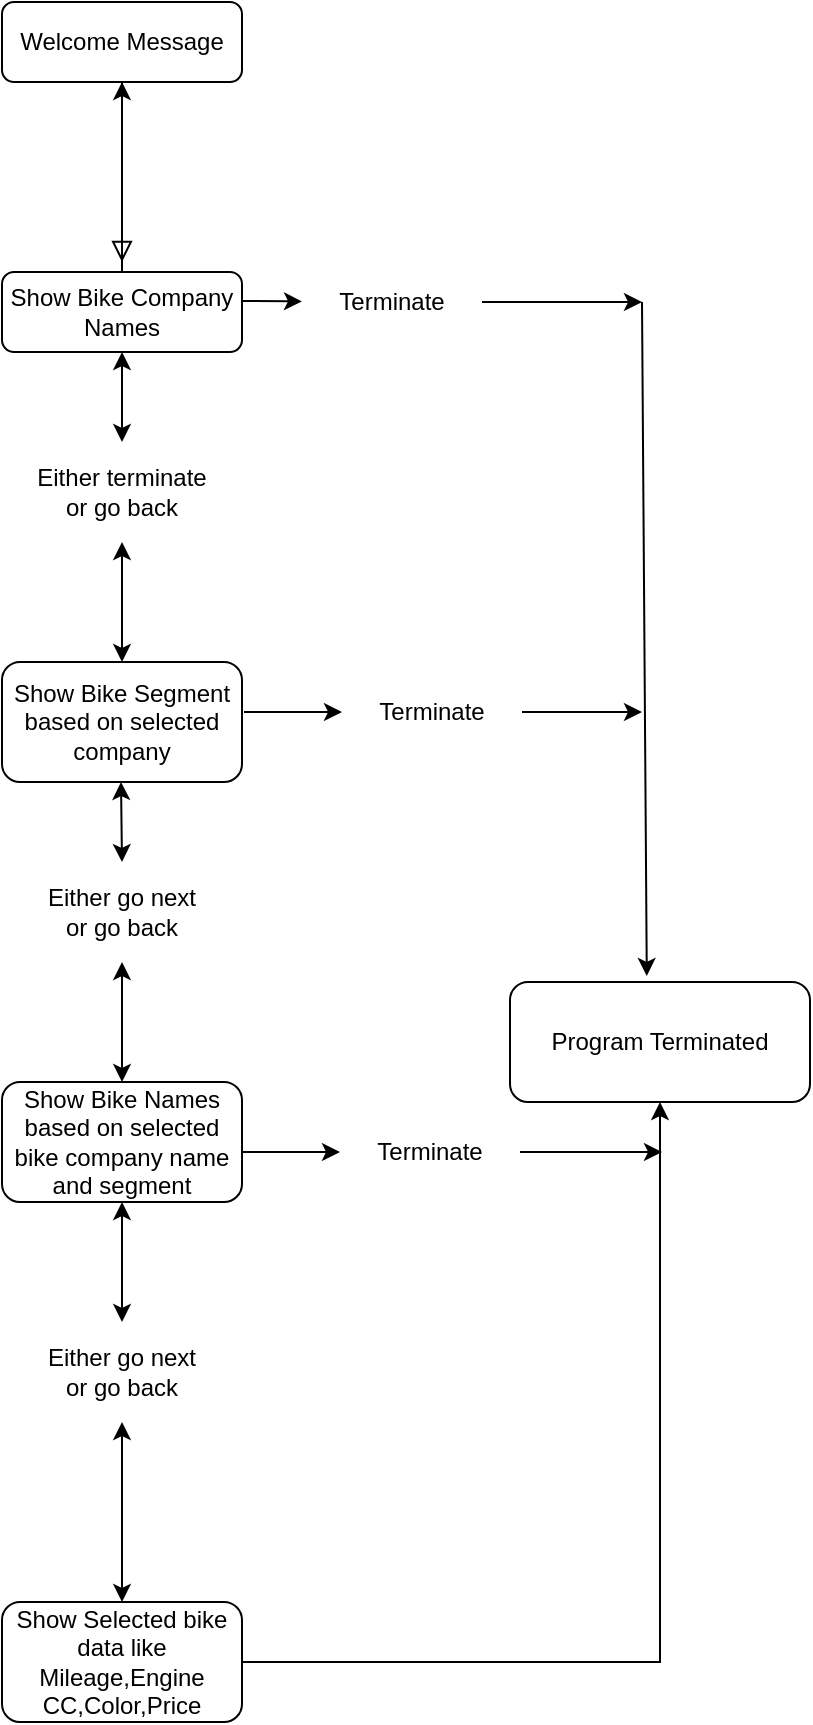 <mxfile version="22.1.5" type="device">
  <diagram id="C5RBs43oDa-KdzZeNtuy" name="Page-1">
    <mxGraphModel dx="1335" dy="682" grid="1" gridSize="10" guides="1" tooltips="1" connect="1" arrows="1" fold="1" page="1" pageScale="1" pageWidth="827" pageHeight="1169" math="0" shadow="0">
      <root>
        <mxCell id="WIyWlLk6GJQsqaUBKTNV-0" />
        <mxCell id="WIyWlLk6GJQsqaUBKTNV-1" parent="WIyWlLk6GJQsqaUBKTNV-0" />
        <mxCell id="WIyWlLk6GJQsqaUBKTNV-2" value="" style="rounded=0;html=1;jettySize=auto;orthogonalLoop=1;fontSize=11;endArrow=block;endFill=0;endSize=8;strokeWidth=1;shadow=0;labelBackgroundColor=none;edgeStyle=orthogonalEdgeStyle;" parent="WIyWlLk6GJQsqaUBKTNV-1" source="WIyWlLk6GJQsqaUBKTNV-3" edge="1">
          <mxGeometry relative="1" as="geometry">
            <mxPoint x="220" y="170" as="targetPoint" />
          </mxGeometry>
        </mxCell>
        <mxCell id="WIyWlLk6GJQsqaUBKTNV-3" value="Welcome Message" style="rounded=1;whiteSpace=wrap;html=1;fontSize=12;glass=0;strokeWidth=1;shadow=0;" parent="WIyWlLk6GJQsqaUBKTNV-1" vertex="1">
          <mxGeometry x="160" y="40" width="120" height="40" as="geometry" />
        </mxCell>
        <mxCell id="f3d3ZSAJbQoetDTe7iw1-12" value="" style="edgeStyle=orthogonalEdgeStyle;rounded=0;orthogonalLoop=1;jettySize=auto;html=1;" edge="1" parent="WIyWlLk6GJQsqaUBKTNV-1" source="WIyWlLk6GJQsqaUBKTNV-7" target="WIyWlLk6GJQsqaUBKTNV-3">
          <mxGeometry relative="1" as="geometry" />
        </mxCell>
        <mxCell id="WIyWlLk6GJQsqaUBKTNV-7" value="Show Bike Company Names" style="rounded=1;whiteSpace=wrap;html=1;fontSize=12;glass=0;strokeWidth=1;shadow=0;" parent="WIyWlLk6GJQsqaUBKTNV-1" vertex="1">
          <mxGeometry x="160" y="175" width="120" height="40" as="geometry" />
        </mxCell>
        <mxCell id="f3d3ZSAJbQoetDTe7iw1-4" value="Show Bike Names based on selected bike company name and segment" style="rounded=1;whiteSpace=wrap;html=1;" vertex="1" parent="WIyWlLk6GJQsqaUBKTNV-1">
          <mxGeometry x="160" y="580" width="120" height="60" as="geometry" />
        </mxCell>
        <mxCell id="f3d3ZSAJbQoetDTe7iw1-14" value="" style="edgeStyle=orthogonalEdgeStyle;rounded=0;orthogonalLoop=1;jettySize=auto;html=1;" edge="1" parent="WIyWlLk6GJQsqaUBKTNV-1" source="f3d3ZSAJbQoetDTe7iw1-6" target="f3d3ZSAJbQoetDTe7iw1-13">
          <mxGeometry relative="1" as="geometry" />
        </mxCell>
        <mxCell id="f3d3ZSAJbQoetDTe7iw1-6" value="Show Selected bike data like Mileage,Engine CC,Color,Price" style="rounded=1;whiteSpace=wrap;html=1;" vertex="1" parent="WIyWlLk6GJQsqaUBKTNV-1">
          <mxGeometry x="160" y="840" width="120" height="60" as="geometry" />
        </mxCell>
        <mxCell id="f3d3ZSAJbQoetDTe7iw1-11" value="" style="endArrow=classic;startArrow=classic;html=1;rounded=0;exitX=0.5;exitY=0;exitDx=0;exitDy=0;entryX=0.5;entryY=1;entryDx=0;entryDy=0;" edge="1" parent="WIyWlLk6GJQsqaUBKTNV-1" source="f3d3ZSAJbQoetDTe7iw1-23" target="f3d3ZSAJbQoetDTe7iw1-4">
          <mxGeometry width="50" height="50" relative="1" as="geometry">
            <mxPoint x="230" y="410" as="sourcePoint" />
            <mxPoint x="229.5" y="350" as="targetPoint" />
            <Array as="points" />
          </mxGeometry>
        </mxCell>
        <mxCell id="f3d3ZSAJbQoetDTe7iw1-13" value="Program Terminated" style="rounded=1;whiteSpace=wrap;html=1;" vertex="1" parent="WIyWlLk6GJQsqaUBKTNV-1">
          <mxGeometry x="414" y="530" width="150" height="60" as="geometry" />
        </mxCell>
        <mxCell id="f3d3ZSAJbQoetDTe7iw1-17" value="" style="endArrow=classic;html=1;rounded=0;entryX=0.456;entryY=-0.05;entryDx=0;entryDy=0;entryPerimeter=0;" edge="1" parent="WIyWlLk6GJQsqaUBKTNV-1" target="f3d3ZSAJbQoetDTe7iw1-13">
          <mxGeometry width="50" height="50" relative="1" as="geometry">
            <mxPoint x="480" y="190" as="sourcePoint" />
            <mxPoint x="480" y="270" as="targetPoint" />
          </mxGeometry>
        </mxCell>
        <mxCell id="f3d3ZSAJbQoetDTe7iw1-19" value="" style="endArrow=classic;html=1;rounded=0;" edge="1" parent="WIyWlLk6GJQsqaUBKTNV-1" source="f3d3ZSAJbQoetDTe7iw1-27">
          <mxGeometry width="50" height="50" relative="1" as="geometry">
            <mxPoint x="280" y="429.5" as="sourcePoint" />
            <mxPoint x="480" y="395" as="targetPoint" />
          </mxGeometry>
        </mxCell>
        <mxCell id="f3d3ZSAJbQoetDTe7iw1-20" value="" style="endArrow=classic;html=1;rounded=0;" edge="1" parent="WIyWlLk6GJQsqaUBKTNV-1" source="f3d3ZSAJbQoetDTe7iw1-25">
          <mxGeometry width="50" height="50" relative="1" as="geometry">
            <mxPoint x="280" y="189.5" as="sourcePoint" />
            <mxPoint x="480" y="190" as="targetPoint" />
          </mxGeometry>
        </mxCell>
        <mxCell id="f3d3ZSAJbQoetDTe7iw1-28" value="" style="endArrow=classic;html=1;rounded=0;" edge="1" parent="WIyWlLk6GJQsqaUBKTNV-1" target="f3d3ZSAJbQoetDTe7iw1-27">
          <mxGeometry width="50" height="50" relative="1" as="geometry">
            <mxPoint x="281" y="395" as="sourcePoint" />
            <mxPoint x="321" y="395" as="targetPoint" />
          </mxGeometry>
        </mxCell>
        <mxCell id="f3d3ZSAJbQoetDTe7iw1-27" value="Terminate" style="text;html=1;strokeColor=none;fillColor=none;align=center;verticalAlign=middle;whiteSpace=wrap;rounded=0;" vertex="1" parent="WIyWlLk6GJQsqaUBKTNV-1">
          <mxGeometry x="330" y="370" width="90" height="50" as="geometry" />
        </mxCell>
        <mxCell id="f3d3ZSAJbQoetDTe7iw1-31" value="" style="endArrow=classic;html=1;rounded=0;" edge="1" parent="WIyWlLk6GJQsqaUBKTNV-1" target="f3d3ZSAJbQoetDTe7iw1-25">
          <mxGeometry width="50" height="50" relative="1" as="geometry">
            <mxPoint x="280" y="189.5" as="sourcePoint" />
            <mxPoint x="440" y="189.5" as="targetPoint" />
          </mxGeometry>
        </mxCell>
        <mxCell id="f3d3ZSAJbQoetDTe7iw1-25" value="Terminate" style="text;html=1;strokeColor=none;fillColor=none;align=center;verticalAlign=middle;whiteSpace=wrap;rounded=0;" vertex="1" parent="WIyWlLk6GJQsqaUBKTNV-1">
          <mxGeometry x="310" y="165" width="90" height="50" as="geometry" />
        </mxCell>
        <mxCell id="f3d3ZSAJbQoetDTe7iw1-32" value="" style="endArrow=classic;startArrow=classic;html=1;rounded=0;exitX=0.5;exitY=0;exitDx=0;exitDy=0;entryX=0.5;entryY=1;entryDx=0;entryDy=0;" edge="1" parent="WIyWlLk6GJQsqaUBKTNV-1" source="f3d3ZSAJbQoetDTe7iw1-6" target="f3d3ZSAJbQoetDTe7iw1-23">
          <mxGeometry width="50" height="50" relative="1" as="geometry">
            <mxPoint x="220" y="600" as="sourcePoint" />
            <mxPoint x="220" y="460" as="targetPoint" />
            <Array as="points" />
          </mxGeometry>
        </mxCell>
        <mxCell id="f3d3ZSAJbQoetDTe7iw1-23" value="Either go next or go back" style="text;html=1;strokeColor=none;fillColor=none;align=center;verticalAlign=middle;whiteSpace=wrap;rounded=0;" vertex="1" parent="WIyWlLk6GJQsqaUBKTNV-1">
          <mxGeometry x="175" y="700" width="90" height="50" as="geometry" />
        </mxCell>
        <mxCell id="f3d3ZSAJbQoetDTe7iw1-2" value="Show Bike Segment based on selected company" style="rounded=1;whiteSpace=wrap;html=1;" vertex="1" parent="WIyWlLk6GJQsqaUBKTNV-1">
          <mxGeometry x="160" y="370" width="120" height="60" as="geometry" />
        </mxCell>
        <mxCell id="f3d3ZSAJbQoetDTe7iw1-40" value="" style="endArrow=classic;startArrow=classic;html=1;rounded=0;exitX=0.5;exitY=0;exitDx=0;exitDy=0;entryX=0.5;entryY=1;entryDx=0;entryDy=0;" edge="1" parent="WIyWlLk6GJQsqaUBKTNV-1" source="f3d3ZSAJbQoetDTe7iw1-24" target="WIyWlLk6GJQsqaUBKTNV-7">
          <mxGeometry width="50" height="50" relative="1" as="geometry">
            <mxPoint x="175" y="265" as="sourcePoint" />
            <mxPoint x="225" y="215" as="targetPoint" />
          </mxGeometry>
        </mxCell>
        <mxCell id="f3d3ZSAJbQoetDTe7iw1-41" value="" style="endArrow=classic;startArrow=classic;html=1;rounded=0;exitX=0.5;exitY=0;exitDx=0;exitDy=0;entryX=0.5;entryY=1;entryDx=0;entryDy=0;" edge="1" parent="WIyWlLk6GJQsqaUBKTNV-1" source="f3d3ZSAJbQoetDTe7iw1-2" target="f3d3ZSAJbQoetDTe7iw1-24">
          <mxGeometry width="50" height="50" relative="1" as="geometry">
            <mxPoint x="220" y="370" as="sourcePoint" />
            <mxPoint x="220" y="215" as="targetPoint" />
          </mxGeometry>
        </mxCell>
        <mxCell id="f3d3ZSAJbQoetDTe7iw1-24" value="Either terminate or go back" style="text;html=1;strokeColor=none;fillColor=none;align=center;verticalAlign=middle;whiteSpace=wrap;rounded=0;" vertex="1" parent="WIyWlLk6GJQsqaUBKTNV-1">
          <mxGeometry x="175" y="260" width="90" height="50" as="geometry" />
        </mxCell>
        <mxCell id="f3d3ZSAJbQoetDTe7iw1-42" value="" style="endArrow=classic;startArrow=classic;html=1;rounded=0;exitX=0.5;exitY=0;exitDx=0;exitDy=0;entryX=0.5;entryY=1;entryDx=0;entryDy=0;" edge="1" parent="WIyWlLk6GJQsqaUBKTNV-1" source="f3d3ZSAJbQoetDTe7iw1-43">
          <mxGeometry width="50" height="50" relative="1" as="geometry">
            <mxPoint x="219.5" y="490" as="sourcePoint" />
            <mxPoint x="219.5" y="430" as="targetPoint" />
          </mxGeometry>
        </mxCell>
        <mxCell id="f3d3ZSAJbQoetDTe7iw1-44" value="" style="endArrow=classic;startArrow=classic;html=1;rounded=0;exitX=0.5;exitY=0;exitDx=0;exitDy=0;entryX=0.5;entryY=1;entryDx=0;entryDy=0;" edge="1" parent="WIyWlLk6GJQsqaUBKTNV-1" source="f3d3ZSAJbQoetDTe7iw1-4" target="f3d3ZSAJbQoetDTe7iw1-43">
          <mxGeometry width="50" height="50" relative="1" as="geometry">
            <mxPoint x="220" y="580" as="sourcePoint" />
            <mxPoint x="219.5" y="430" as="targetPoint" />
          </mxGeometry>
        </mxCell>
        <mxCell id="f3d3ZSAJbQoetDTe7iw1-43" value="Either go next or go back" style="text;html=1;strokeColor=none;fillColor=none;align=center;verticalAlign=middle;whiteSpace=wrap;rounded=0;" vertex="1" parent="WIyWlLk6GJQsqaUBKTNV-1">
          <mxGeometry x="175" y="470" width="90" height="50" as="geometry" />
        </mxCell>
        <mxCell id="f3d3ZSAJbQoetDTe7iw1-46" value="" style="endArrow=classic;html=1;rounded=0;" edge="1" parent="WIyWlLk6GJQsqaUBKTNV-1" source="f3d3ZSAJbQoetDTe7iw1-48">
          <mxGeometry width="50" height="50" relative="1" as="geometry">
            <mxPoint x="279" y="649.5" as="sourcePoint" />
            <mxPoint x="490" y="615" as="targetPoint" />
          </mxGeometry>
        </mxCell>
        <mxCell id="f3d3ZSAJbQoetDTe7iw1-47" value="" style="endArrow=classic;html=1;rounded=0;" edge="1" parent="WIyWlLk6GJQsqaUBKTNV-1" target="f3d3ZSAJbQoetDTe7iw1-48">
          <mxGeometry width="50" height="50" relative="1" as="geometry">
            <mxPoint x="280" y="615" as="sourcePoint" />
            <mxPoint x="320" y="615" as="targetPoint" />
          </mxGeometry>
        </mxCell>
        <mxCell id="f3d3ZSAJbQoetDTe7iw1-48" value="Terminate" style="text;html=1;strokeColor=none;fillColor=none;align=center;verticalAlign=middle;whiteSpace=wrap;rounded=0;" vertex="1" parent="WIyWlLk6GJQsqaUBKTNV-1">
          <mxGeometry x="329" y="590" width="90" height="50" as="geometry" />
        </mxCell>
      </root>
    </mxGraphModel>
  </diagram>
</mxfile>

